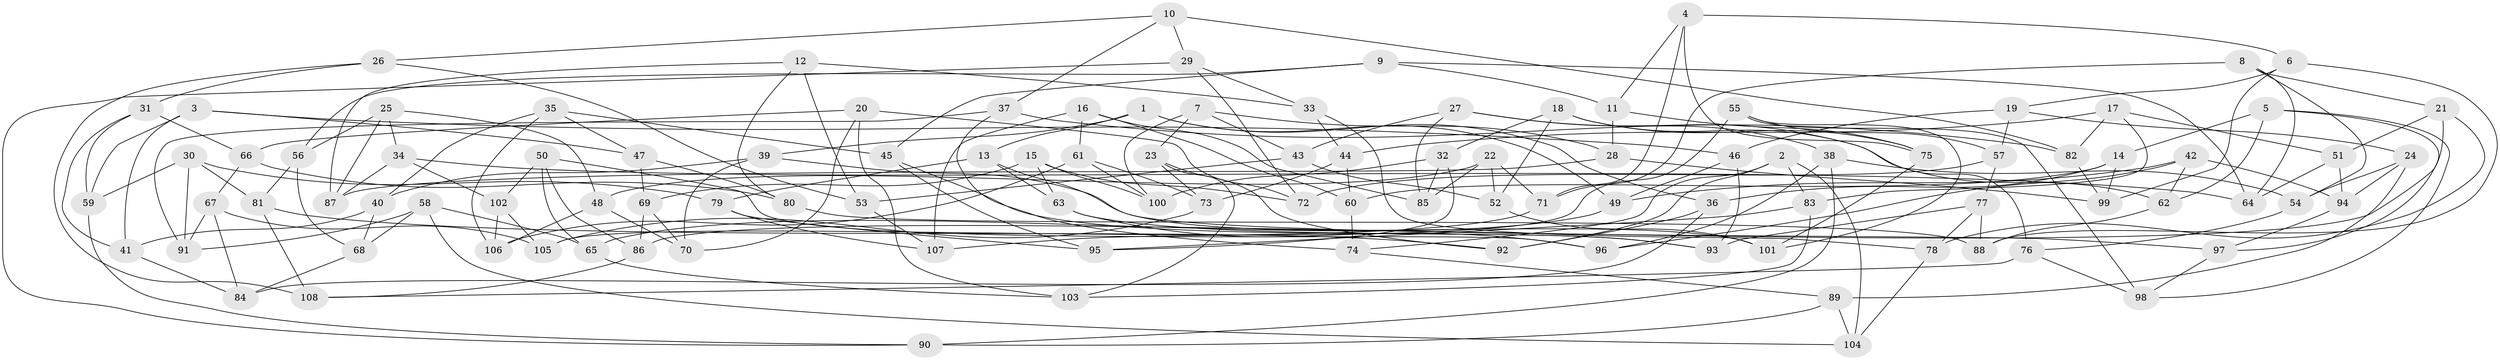 // Generated by graph-tools (version 1.1) at 2025/58/03/09/25 04:58:29]
// undirected, 108 vertices, 216 edges
graph export_dot {
graph [start="1"]
  node [color=gray90,style=filled];
  1;
  2;
  3;
  4;
  5;
  6;
  7;
  8;
  9;
  10;
  11;
  12;
  13;
  14;
  15;
  16;
  17;
  18;
  19;
  20;
  21;
  22;
  23;
  24;
  25;
  26;
  27;
  28;
  29;
  30;
  31;
  32;
  33;
  34;
  35;
  36;
  37;
  38;
  39;
  40;
  41;
  42;
  43;
  44;
  45;
  46;
  47;
  48;
  49;
  50;
  51;
  52;
  53;
  54;
  55;
  56;
  57;
  58;
  59;
  60;
  61;
  62;
  63;
  64;
  65;
  66;
  67;
  68;
  69;
  70;
  71;
  72;
  73;
  74;
  75;
  76;
  77;
  78;
  79;
  80;
  81;
  82;
  83;
  84;
  85;
  86;
  87;
  88;
  89;
  90;
  91;
  92;
  93;
  94;
  95;
  96;
  97;
  98;
  99;
  100;
  101;
  102;
  103;
  104;
  105;
  106;
  107;
  108;
  1 -- 13;
  1 -- 49;
  1 -- 36;
  1 -- 39;
  2 -- 92;
  2 -- 104;
  2 -- 83;
  2 -- 74;
  3 -- 46;
  3 -- 47;
  3 -- 59;
  3 -- 41;
  4 -- 75;
  4 -- 11;
  4 -- 6;
  4 -- 71;
  5 -- 62;
  5 -- 98;
  5 -- 97;
  5 -- 14;
  6 -- 88;
  6 -- 99;
  6 -- 19;
  7 -- 100;
  7 -- 43;
  7 -- 28;
  7 -- 23;
  8 -- 54;
  8 -- 21;
  8 -- 64;
  8 -- 71;
  9 -- 64;
  9 -- 11;
  9 -- 56;
  9 -- 45;
  10 -- 37;
  10 -- 26;
  10 -- 82;
  10 -- 29;
  11 -- 28;
  11 -- 75;
  12 -- 87;
  12 -- 53;
  12 -- 33;
  12 -- 80;
  13 -- 79;
  13 -- 101;
  13 -- 63;
  14 -- 99;
  14 -- 60;
  14 -- 36;
  15 -- 72;
  15 -- 100;
  15 -- 63;
  15 -- 69;
  16 -- 85;
  16 -- 107;
  16 -- 60;
  16 -- 61;
  17 -- 51;
  17 -- 82;
  17 -- 44;
  17 -- 83;
  18 -- 75;
  18 -- 32;
  18 -- 52;
  18 -- 76;
  19 -- 46;
  19 -- 24;
  19 -- 57;
  20 -- 70;
  20 -- 103;
  20 -- 72;
  20 -- 66;
  21 -- 86;
  21 -- 51;
  21 -- 78;
  22 -- 71;
  22 -- 52;
  22 -- 85;
  22 -- 48;
  23 -- 73;
  23 -- 103;
  23 -- 92;
  24 -- 54;
  24 -- 94;
  24 -- 89;
  25 -- 87;
  25 -- 56;
  25 -- 48;
  25 -- 34;
  26 -- 31;
  26 -- 53;
  26 -- 108;
  27 -- 38;
  27 -- 62;
  27 -- 43;
  27 -- 85;
  28 -- 87;
  28 -- 99;
  29 -- 33;
  29 -- 72;
  29 -- 90;
  30 -- 81;
  30 -- 79;
  30 -- 59;
  30 -- 91;
  31 -- 41;
  31 -- 59;
  31 -- 66;
  32 -- 95;
  32 -- 85;
  32 -- 100;
  33 -- 78;
  33 -- 44;
  34 -- 87;
  34 -- 64;
  34 -- 102;
  35 -- 106;
  35 -- 47;
  35 -- 40;
  35 -- 45;
  36 -- 92;
  36 -- 84;
  37 -- 74;
  37 -- 91;
  37 -- 82;
  38 -- 96;
  38 -- 54;
  38 -- 90;
  39 -- 97;
  39 -- 70;
  39 -- 40;
  40 -- 68;
  40 -- 41;
  41 -- 84;
  42 -- 49;
  42 -- 96;
  42 -- 94;
  42 -- 62;
  43 -- 53;
  43 -- 52;
  44 -- 60;
  44 -- 73;
  45 -- 93;
  45 -- 95;
  46 -- 93;
  46 -- 49;
  47 -- 80;
  47 -- 69;
  48 -- 70;
  48 -- 106;
  49 -- 65;
  50 -- 102;
  50 -- 86;
  50 -- 65;
  50 -- 96;
  51 -- 64;
  51 -- 94;
  52 -- 101;
  53 -- 107;
  54 -- 76;
  55 -- 98;
  55 -- 105;
  55 -- 101;
  55 -- 57;
  56 -- 68;
  56 -- 81;
  57 -- 77;
  57 -- 72;
  58 -- 104;
  58 -- 91;
  58 -- 65;
  58 -- 68;
  59 -- 90;
  60 -- 74;
  61 -- 73;
  61 -- 106;
  61 -- 100;
  62 -- 88;
  63 -- 93;
  63 -- 96;
  65 -- 103;
  66 -- 67;
  66 -- 80;
  67 -- 105;
  67 -- 84;
  67 -- 91;
  68 -- 84;
  69 -- 70;
  69 -- 86;
  71 -- 107;
  73 -- 105;
  74 -- 89;
  75 -- 101;
  76 -- 98;
  76 -- 108;
  77 -- 88;
  77 -- 78;
  77 -- 93;
  78 -- 104;
  79 -- 107;
  79 -- 95;
  80 -- 88;
  81 -- 92;
  81 -- 108;
  82 -- 99;
  83 -- 95;
  83 -- 103;
  86 -- 108;
  89 -- 104;
  89 -- 90;
  94 -- 97;
  97 -- 98;
  102 -- 105;
  102 -- 106;
}
